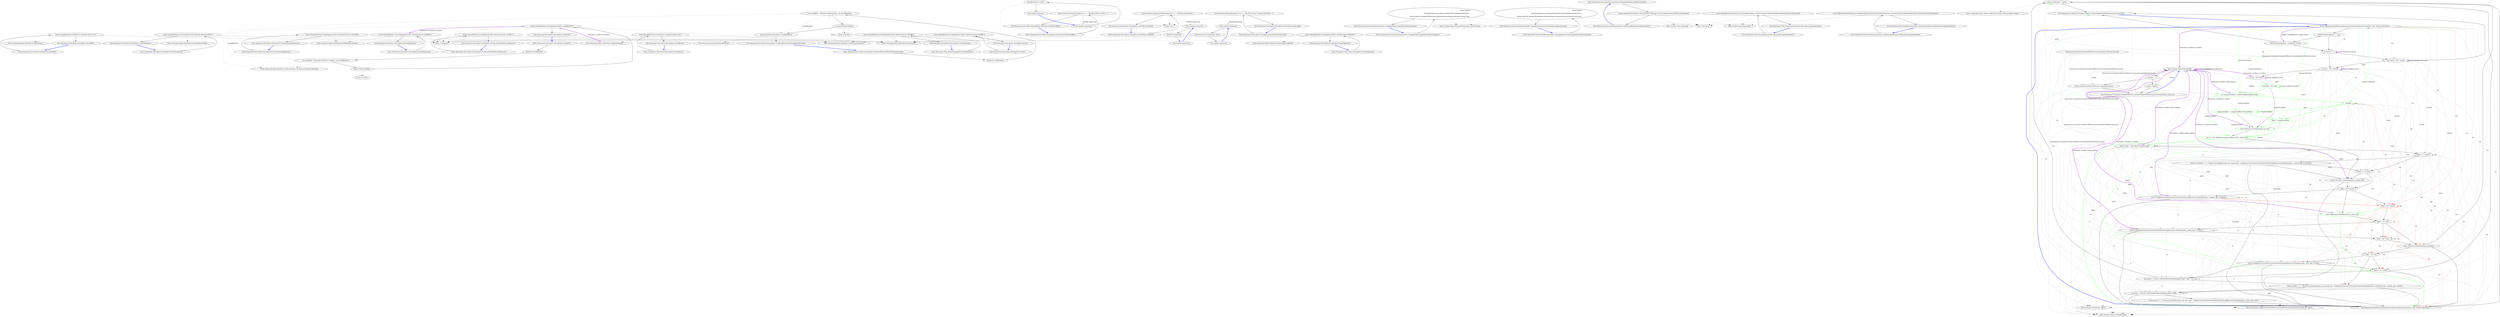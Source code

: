 digraph  {
m1_51 [label="Entry Humanizer.Bytes.ByteSize.FromBits(long)", span="93-93", cluster="Humanizer.Bytes.ByteSize.FromBits(long)", file="EnglishNumberToWordsConverter.cs"];
m1_5 [label="Entry Unk.Equal", span="", cluster="Unk.Equal", file="EnglishNumberToWordsConverter.cs"];
m1_26 [label="Entry Humanizer.Tests.Bytes.ParsingTests.TryParseWorksWithLotsOfSpaces()", span="45-45", cluster="Humanizer.Tests.Bytes.ParsingTests.TryParseWorksWithLotsOfSpaces()", file="EnglishNumberToWordsConverter.cs"];
m1_27 [label="Assert.Equal(ByteSize.FromKilobytes(100), ByteSize.Parse('' 100 KB ''))", span="47-47", cluster="Humanizer.Tests.Bytes.ParsingTests.TryParseWorksWithLotsOfSpaces()", file="EnglishNumberToWordsConverter.cs"];
m1_28 [label="Exit Humanizer.Tests.Bytes.ParsingTests.TryParseWorksWithLotsOfSpaces()", span="45-45", cluster="Humanizer.Tests.Bytes.ParsingTests.TryParseWorksWithLotsOfSpaces()", file="EnglishNumberToWordsConverter.cs"];
m1_12 [label="Entry Humanizer.Bytes.ByteSize.TryParse(string, out Humanizer.Bytes.ByteSize)", span="280-280", cluster="Humanizer.Bytes.ByteSize.TryParse(string, out Humanizer.Bytes.ByteSize)", file="EnglishNumberToWordsConverter.cs"];
m1_17 [label="Entry Humanizer.Bytes.ByteSize.FromMegabytes(double)", span="108-108", cluster="Humanizer.Bytes.ByteSize.FromMegabytes(double)", file="EnglishNumberToWordsConverter.cs"];
m1_55 [label="Entry Humanizer.Bytes.ByteSize.FromBytes(double)", span="98-98", cluster="Humanizer.Bytes.ByteSize.FromBytes(double)", file="EnglishNumberToWordsConverter.cs"];
m1_32 [label="Entry Unk.>", span="", cluster="Unk.>", file="EnglishNumberToWordsConverter.cs"];
m1_18 [label="Entry Humanizer.Tests.Bytes.ParsingTests.TryParseReturnsFalseOnBadValue(string)", span="35-35", cluster="Humanizer.Tests.Bytes.ParsingTests.TryParseReturnsFalseOnBadValue(string)", file="EnglishNumberToWordsConverter.cs"];
m1_19 [label="ByteSize resultByteSize", span="37-37", cluster="Humanizer.Tests.Bytes.ParsingTests.TryParseReturnsFalseOnBadValue(string)", file="EnglishNumberToWordsConverter.cs"];
m1_20 [label="var resultBool = ByteSize.TryParse(input, out resultByteSize)", span="38-38", cluster="Humanizer.Tests.Bytes.ParsingTests.TryParseReturnsFalseOnBadValue(string)", file="EnglishNumberToWordsConverter.cs"];
m1_21 [label="Assert.False(resultBool)", span="40-40", cluster="Humanizer.Tests.Bytes.ParsingTests.TryParseReturnsFalseOnBadValue(string)", file="EnglishNumberToWordsConverter.cs"];
m1_22 [label="Assert.Equal(new ByteSize(), resultByteSize)", span="41-41", cluster="Humanizer.Tests.Bytes.ParsingTests.TryParseReturnsFalseOnBadValue(string)", file="EnglishNumberToWordsConverter.cs"];
m1_23 [label="Exit Humanizer.Tests.Bytes.ParsingTests.TryParseReturnsFalseOnBadValue(string)", span="35-35", cluster="Humanizer.Tests.Bytes.ParsingTests.TryParseReturnsFalseOnBadValue(string)", file="EnglishNumberToWordsConverter.cs"];
m1_24 [label="Entry Unk.False", span="", cluster="Unk.False", file="EnglishNumberToWordsConverter.cs"];
m1_48 [label="Entry Humanizer.Tests.Bytes.ParsingTests.ParseBits()", span="69-69", cluster="Humanizer.Tests.Bytes.ParsingTests.ParseBits()", file="EnglishNumberToWordsConverter.cs"];
m1_49 [label="Assert.Equal(ByteSize.FromBits(1), ByteSize.Parse(''1b''))", span="71-71", cluster="Humanizer.Tests.Bytes.ParsingTests.ParseBits()", file="EnglishNumberToWordsConverter.cs"];
m1_50 [label="Exit Humanizer.Tests.Bytes.ParsingTests.ParseBits()", span="69-69", cluster="Humanizer.Tests.Bytes.ParsingTests.ParseBits()", file="EnglishNumberToWordsConverter.cs"];
m1_42 [label="Entry Humanizer.Tests.Bytes.ParsingTests.ParseThrowsOnNull()", span="63-63", cluster="Humanizer.Tests.Bytes.ParsingTests.ParseThrowsOnNull()", file="EnglishNumberToWordsConverter.cs"];
m1_43 [label="Assert.Throws<ArgumentNullException>(() => { ByteSize.Parse(null); })", span="65-65", cluster="Humanizer.Tests.Bytes.ParsingTests.ParseThrowsOnNull()", file="EnglishNumberToWordsConverter.cs"];
m1_44 [label="Exit Humanizer.Tests.Bytes.ParsingTests.ParseThrowsOnNull()", span="63-63", cluster="Humanizer.Tests.Bytes.ParsingTests.ParseThrowsOnNull()", file="EnglishNumberToWordsConverter.cs"];
m1_4 [label="Entry Humanizer.Bytes.ByteSize.Parse(string)", span="354-354", cluster="Humanizer.Bytes.ByteSize.Parse(string)", file="EnglishNumberToWordsConverter.cs"];
m1_29 [label="Entry Humanizer.Tests.Bytes.ParsingTests.ParseThrowsOnPartialBits()", span="51-51", cluster="Humanizer.Tests.Bytes.ParsingTests.ParseThrowsOnPartialBits()", file="EnglishNumberToWordsConverter.cs"];
m1_30 [label="Assert.Throws<FormatException>(() => { ByteSize.Parse(''10.5b''); })", span="53-53", cluster="Humanizer.Tests.Bytes.ParsingTests.ParseThrowsOnPartialBits()", file="EnglishNumberToWordsConverter.cs"];
m1_31 [label="Exit Humanizer.Tests.Bytes.ParsingTests.ParseThrowsOnPartialBits()", span="51-51", cluster="Humanizer.Tests.Bytes.ParsingTests.ParseThrowsOnPartialBits()", file="EnglishNumberToWordsConverter.cs"];
m1_66 [label="Entry Humanizer.Tests.Bytes.ParsingTests.ParseTerabytes()", span="99-99", cluster="Humanizer.Tests.Bytes.ParsingTests.ParseTerabytes()", file="EnglishNumberToWordsConverter.cs"];
m1_67 [label="Assert.Equal(ByteSize.FromTerabytes(100), ByteSize.Parse(''100TB''))", span="101-101", cluster="Humanizer.Tests.Bytes.ParsingTests.ParseTerabytes()", file="EnglishNumberToWordsConverter.cs"];
m1_68 [label="Exit Humanizer.Tests.Bytes.ParsingTests.ParseTerabytes()", span="99-99", cluster="Humanizer.Tests.Bytes.ParsingTests.ParseTerabytes()", file="EnglishNumberToWordsConverter.cs"];
m1_69 [label="Entry Humanizer.Bytes.ByteSize.FromTerabytes(double)", span="118-118", cluster="Humanizer.Bytes.ByteSize.FromTerabytes(double)", file="EnglishNumberToWordsConverter.cs"];
m1_36 [label="Entry Humanizer.Tests.Bytes.ParsingTests.ParseThrowsOnInvalid()", span="57-57", cluster="Humanizer.Tests.Bytes.ParsingTests.ParseThrowsOnInvalid()", file="EnglishNumberToWordsConverter.cs"];
m1_37 [label="Assert.Throws<FormatException>(() => { ByteSize.Parse(''Unexpected Value''); })", span="59-59", cluster="Humanizer.Tests.Bytes.ParsingTests.ParseThrowsOnInvalid()", file="EnglishNumberToWordsConverter.cs"];
m1_38 [label="Exit Humanizer.Tests.Bytes.ParsingTests.ParseThrowsOnInvalid()", span="57-57", cluster="Humanizer.Tests.Bytes.ParsingTests.ParseThrowsOnInvalid()", file="EnglishNumberToWordsConverter.cs"];
m1_59 [label="Entry Humanizer.Tests.Bytes.ParsingTests.ParseMegabytes()", span="87-87", cluster="Humanizer.Tests.Bytes.ParsingTests.ParseMegabytes()", file="EnglishNumberToWordsConverter.cs"];
m1_60 [label="Assert.Equal(ByteSize.FromMegabytes(1000), ByteSize.Parse(''1000MB''))", span="89-89", cluster="Humanizer.Tests.Bytes.ParsingTests.ParseMegabytes()", file="EnglishNumberToWordsConverter.cs"];
m1_61 [label="Exit Humanizer.Tests.Bytes.ParsingTests.ParseMegabytes()", span="87-87", cluster="Humanizer.Tests.Bytes.ParsingTests.ParseMegabytes()", file="EnglishNumberToWordsConverter.cs"];
m1_56 [label="Entry Humanizer.Tests.Bytes.ParsingTests.ParseKilobytes()", span="81-81", cluster="Humanizer.Tests.Bytes.ParsingTests.ParseKilobytes()", file="EnglishNumberToWordsConverter.cs"];
m1_57 [label="Assert.Equal(ByteSize.FromKilobytes(1020), ByteSize.Parse(''1020KB''))", span="83-83", cluster="Humanizer.Tests.Bytes.ParsingTests.ParseKilobytes()", file="EnglishNumberToWordsConverter.cs"];
m1_58 [label="Exit Humanizer.Tests.Bytes.ParsingTests.ParseKilobytes()", span="81-81", cluster="Humanizer.Tests.Bytes.ParsingTests.ParseKilobytes()", file="EnglishNumberToWordsConverter.cs"];
m1_65 [label="Entry Humanizer.Bytes.ByteSize.FromGigabytes(double)", span="113-113", cluster="Humanizer.Bytes.ByteSize.FromGigabytes(double)", file="EnglishNumberToWordsConverter.cs"];
m1_3 [label="Entry Humanizer.Bytes.ByteSize.FromKilobytes(double)", span="103-103", cluster="Humanizer.Bytes.ByteSize.FromKilobytes(double)", file="EnglishNumberToWordsConverter.cs"];
m1_0 [label="Entry Humanizer.Tests.Bytes.ParsingTests.Parse()", span="10-10", cluster="Humanizer.Tests.Bytes.ParsingTests.Parse()", file="EnglishNumberToWordsConverter.cs"];
m1_1 [label="Assert.Equal(ByteSize.FromKilobytes(1020), ByteSize.Parse(''1020KB''))", span="12-12", cluster="Humanizer.Tests.Bytes.ParsingTests.Parse()", file="EnglishNumberToWordsConverter.cs"];
m1_2 [label="Exit Humanizer.Tests.Bytes.ParsingTests.Parse()", span="10-10", cluster="Humanizer.Tests.Bytes.ParsingTests.Parse()", file="EnglishNumberToWordsConverter.cs"];
m1_45 [label="Entry lambda expression", span="65-65", cluster="lambda expression", file="EnglishNumberToWordsConverter.cs"];
m1_33 [label="Entry lambda expression", span="53-53", cluster="lambda expression", file="EnglishNumberToWordsConverter.cs"];
m1_34 [label="ByteSize.Parse(''10.5b'')", span="53-53", cluster="lambda expression", file="EnglishNumberToWordsConverter.cs"];
m1_35 [label="Exit lambda expression", span="53-53", cluster="lambda expression", file="EnglishNumberToWordsConverter.cs"];
m1_39 [label="Entry lambda expression", span="59-59", cluster="lambda expression", file="EnglishNumberToWordsConverter.cs"];
m1_40 [label="ByteSize.Parse(''Unexpected Value'')", span="59-59", cluster="lambda expression", file="EnglishNumberToWordsConverter.cs"];
m1_41 [label="Exit lambda expression", span="59-59", cluster="lambda expression", file="EnglishNumberToWordsConverter.cs"];
m1_46 [label="ByteSize.Parse(null)", span="65-65", cluster="lambda expression", file="EnglishNumberToWordsConverter.cs"];
m1_47 [label="Exit lambda expression", span="65-65", cluster="lambda expression", file="EnglishNumberToWordsConverter.cs"];
m1_62 [label="Entry Humanizer.Tests.Bytes.ParsingTests.ParseGigabytes()", span="93-93", cluster="Humanizer.Tests.Bytes.ParsingTests.ParseGigabytes()", file="EnglishNumberToWordsConverter.cs"];
m1_63 [label="Assert.Equal(ByteSize.FromGigabytes(805), ByteSize.Parse(''805GB''))", span="95-95", cluster="Humanizer.Tests.Bytes.ParsingTests.ParseGigabytes()", file="EnglishNumberToWordsConverter.cs"];
m1_64 [label="Exit Humanizer.Tests.Bytes.ParsingTests.ParseGigabytes()", span="93-93", cluster="Humanizer.Tests.Bytes.ParsingTests.ParseGigabytes()", file="EnglishNumberToWordsConverter.cs"];
m1_13 [label="Entry Unk.True", span="", cluster="Unk.True", file="EnglishNumberToWordsConverter.cs"];
m1_25 [label="Entry Humanizer.Bytes.ByteSize.ByteSize()", span="8-8", cluster="Humanizer.Bytes.ByteSize.ByteSize()", file="EnglishNumberToWordsConverter.cs"];
m1_52 [label="Entry Humanizer.Tests.Bytes.ParsingTests.ParseBytes()", span="75-75", cluster="Humanizer.Tests.Bytes.ParsingTests.ParseBytes()", file="EnglishNumberToWordsConverter.cs"];
m1_53 [label="Assert.Equal(ByteSize.FromBytes(1), ByteSize.Parse(''1B''))", span="77-77", cluster="Humanizer.Tests.Bytes.ParsingTests.ParseBytes()", file="EnglishNumberToWordsConverter.cs"];
m1_54 [label="Exit Humanizer.Tests.Bytes.ParsingTests.ParseBytes()", span="75-75", cluster="Humanizer.Tests.Bytes.ParsingTests.ParseBytes()", file="EnglishNumberToWordsConverter.cs"];
m1_6 [label="Entry Humanizer.Tests.Bytes.ParsingTests.TryParse()", span="16-16", cluster="Humanizer.Tests.Bytes.ParsingTests.TryParse()", file="EnglishNumberToWordsConverter.cs"];
m1_7 [label="ByteSize resultByteSize", span="18-18", cluster="Humanizer.Tests.Bytes.ParsingTests.TryParse()", file="EnglishNumberToWordsConverter.cs"];
m1_8 [label="var resultBool = ByteSize.TryParse(''1020KB'', out resultByteSize)", span="19-19", cluster="Humanizer.Tests.Bytes.ParsingTests.TryParse()", file="EnglishNumberToWordsConverter.cs"];
m1_9 [label="Assert.True(resultBool)", span="21-21", cluster="Humanizer.Tests.Bytes.ParsingTests.TryParse()", file="EnglishNumberToWordsConverter.cs"];
m1_10 [label="Assert.Equal(ByteSize.FromKilobytes(1020), resultByteSize)", span="22-22", cluster="Humanizer.Tests.Bytes.ParsingTests.TryParse()", file="EnglishNumberToWordsConverter.cs"];
m1_11 [label="Exit Humanizer.Tests.Bytes.ParsingTests.TryParse()", span="16-16", cluster="Humanizer.Tests.Bytes.ParsingTests.TryParse()", file="EnglishNumberToWordsConverter.cs"];
m1_14 [label="Entry Humanizer.Tests.Bytes.ParsingTests.ParseDecimalMegabytes()", span="26-26", cluster="Humanizer.Tests.Bytes.ParsingTests.ParseDecimalMegabytes()", file="EnglishNumberToWordsConverter.cs"];
m1_15 [label="Assert.Equal(ByteSize.FromMegabytes(100.5), ByteSize.Parse(''100.5MB''))", span="28-28", cluster="Humanizer.Tests.Bytes.ParsingTests.ParseDecimalMegabytes()", file="EnglishNumberToWordsConverter.cs"];
m1_16 [label="Exit Humanizer.Tests.Bytes.ParsingTests.ParseDecimalMegabytes()", span="26-26", cluster="Humanizer.Tests.Bytes.ParsingTests.ParseDecimalMegabytes()", file="EnglishNumberToWordsConverter.cs"];
m3_15 [label="Entry Humanizer.Tests.EnumHumanizeTests.AllCapitalMembersAreReturnedAsIs()", span="35-35", cluster="Humanizer.Tests.EnumHumanizeTests.AllCapitalMembersAreReturnedAsIs()", file="NumberToOrdinalWordsTests.cs"];
m3_16 [label="Assert.Equal(EnumUnderTest.ALLCAPITALS.ToString(), EnumUnderTest.ALLCAPITALS.Humanize())", span="37-37", cluster="Humanizer.Tests.EnumHumanizeTests.AllCapitalMembersAreReturnedAsIs()", file="NumberToOrdinalWordsTests.cs"];
m3_17 [label="Exit Humanizer.Tests.EnumHumanizeTests.AllCapitalMembersAreReturnedAsIs()", span="35-35", cluster="Humanizer.Tests.EnumHumanizeTests.AllCapitalMembersAreReturnedAsIs()", file="NumberToOrdinalWordsTests.cs"];
m3_18 [label="Entry System.Enum.ToString()", span="0-0", cluster="System.Enum.ToString()", file="NumberToOrdinalWordsTests.cs"];
m3_8 [label="Entry Humanizer.Tests.EnumHumanizeTests.CanApplyTitleCasingOnEnumHumanization()", span="19-19", cluster="Humanizer.Tests.EnumHumanizeTests.CanApplyTitleCasingOnEnumHumanization()", file="NumberToOrdinalWordsTests.cs"];
m3_9 [label="Assert.Equal(\r\n                EnumTestsResources.MemberWithoutDescriptionAttributeTitle, \r\n                EnumUnderTest.MemberWithoutDescriptionAttribute.Humanize(LetterCasing.Title))", span="21-23", cluster="Humanizer.Tests.EnumHumanizeTests.CanApplyTitleCasingOnEnumHumanization()", file="NumberToOrdinalWordsTests.cs"];
m3_10 [label="Exit Humanizer.Tests.EnumHumanizeTests.CanApplyTitleCasingOnEnumHumanization()", span="19-19", cluster="Humanizer.Tests.EnumHumanizeTests.CanApplyTitleCasingOnEnumHumanization()", file="NumberToOrdinalWordsTests.cs"];
m3_12 [label="Entry Humanizer.Tests.EnumHumanizeTests.CanApplyLowerCaseCasingOnEnumHumanization()", span="27-27", cluster="Humanizer.Tests.EnumHumanizeTests.CanApplyLowerCaseCasingOnEnumHumanization()", file="NumberToOrdinalWordsTests.cs"];
m3_13 [label="Assert.Equal(\r\n                EnumTestsResources.MemberWithoutDescriptionAttributeLowerCase, \r\n                EnumUnderTest.MemberWithoutDescriptionAttribute.Humanize(LetterCasing.LowerCase))", span="29-31", cluster="Humanizer.Tests.EnumHumanizeTests.CanApplyLowerCaseCasingOnEnumHumanization()", file="NumberToOrdinalWordsTests.cs"];
m3_14 [label="Exit Humanizer.Tests.EnumHumanizeTests.CanApplyLowerCaseCasingOnEnumHumanization()", span="27-27", cluster="Humanizer.Tests.EnumHumanizeTests.CanApplyLowerCaseCasingOnEnumHumanization()", file="NumberToOrdinalWordsTests.cs"];
m3_4 [label="Entry Unk.Equal", span="", cluster="Unk.Equal", file="NumberToOrdinalWordsTests.cs"];
m3_3 [label="Entry System.Enum.Humanize()", span="15-15", cluster="System.Enum.Humanize()", file="NumberToOrdinalWordsTests.cs"];
m3_0 [label="Entry Humanizer.Tests.EnumHumanizeTests.HonorsDescriptionAttribute()", span="7-7", cluster="Humanizer.Tests.EnumHumanizeTests.HonorsDescriptionAttribute()", file="NumberToOrdinalWordsTests.cs"];
m3_1 [label="Assert.Equal(EnumTestsResources.CustomDescription, EnumUnderTest.MemberWithDescriptionAttribute.Humanize())", span="9-9", cluster="Humanizer.Tests.EnumHumanizeTests.HonorsDescriptionAttribute()", file="NumberToOrdinalWordsTests.cs"];
m3_2 [label="Exit Humanizer.Tests.EnumHumanizeTests.HonorsDescriptionAttribute()", span="7-7", cluster="Humanizer.Tests.EnumHumanizeTests.HonorsDescriptionAttribute()", file="NumberToOrdinalWordsTests.cs"];
m3_11 [label="Entry System.Enum.Humanize(Humanizer.LetterCasing)", span="59-59", cluster="System.Enum.Humanize(Humanizer.LetterCasing)", file="NumberToOrdinalWordsTests.cs"];
m3_5 [label="Entry Humanizer.Tests.EnumHumanizeTests.CanHumanizeMembersWithoutDescriptionAttribute()", span="13-13", cluster="Humanizer.Tests.EnumHumanizeTests.CanHumanizeMembersWithoutDescriptionAttribute()", file="NumberToOrdinalWordsTests.cs"];
m3_6 [label="Assert.Equal(EnumTestsResources.MemberWithoutDescriptionAttributeSentence, EnumUnderTest.MemberWithoutDescriptionAttribute.Humanize())", span="15-15", cluster="Humanizer.Tests.EnumHumanizeTests.CanHumanizeMembersWithoutDescriptionAttribute()", file="NumberToOrdinalWordsTests.cs"];
m3_7 [label="Exit Humanizer.Tests.EnumHumanizeTests.CanHumanizeMembersWithoutDescriptionAttribute()", span="13-13", cluster="Humanizer.Tests.EnumHumanizeTests.CanHumanizeMembersWithoutDescriptionAttribute()", file="NumberToOrdinalWordsTests.cs"];
m4_41 [label="Entry string.Join(string, System.Collections.Generic.IEnumerable<string>)", span="0-0", cluster="string.Join(string, System.Collections.Generic.IEnumerable<string>)", file="NumberToWordsExtension.cs"];
m4_35 [label="return string.Join('''', parts);", span="70-70", cluster="Humanizer.Localisation.NumberToWords.GermanNumberToWordsConverter.Convert(int)", file="NumberToWordsExtension.cs"];
m4_38 [label="Entry Humanizer.Configuration.ILocaleAwareFormatter.FormatNumberInString(string, object)", span="14-14", cluster="Humanizer.Configuration.ILocaleAwareFormatter.FormatNumberInString(string, object)", file="NumberToWordsExtension.cs"];
m4_39 [label="Entry System.Math.Floor(double)", span="0-0", cluster="System.Math.Floor(double)", file="NumberToWordsExtension.cs"];
m4_42 [label="number == 1", span="75-75", cluster="Humanizer.Localisation.NumberToWords.GermanNumberToWordsConverter.Part(string, string, int)", file="NumberToWordsExtension.cs"];
m4_43 [label="return singular;", span="76-76", cluster="Humanizer.Localisation.NumberToWords.GermanNumberToWordsConverter.Part(string, string, int)", file="NumberToWordsExtension.cs"];
m4_44 [label="return string.Format(pluralFormat, Convert(number));", span="77-77", cluster="Humanizer.Localisation.NumberToWords.GermanNumberToWordsConverter.Part(string, string, int)", file="NumberToWordsExtension.cs"];
m4_45 [label="Exit Humanizer.Localisation.NumberToWords.GermanNumberToWordsConverter.Part(string, string, int)", span="73-73", cluster="Humanizer.Localisation.NumberToWords.GermanNumberToWordsConverter.Part(string, string, int)", file="NumberToWordsExtension.cs"];
m4_36 [label="Exit Humanizer.Localisation.NumberToWords.GermanNumberToWordsConverter.Convert(int)", span="9-9", cluster="Humanizer.Localisation.NumberToWords.GermanNumberToWordsConverter.Convert(int)", file="NumberToWordsExtension.cs"];
m4_37 [label="Entry string.Format(string, object)", span="0-0", cluster="string.Format(string, object)", file="NumberToWordsExtension.cs"];
m4_40 [label="Entry System.Convert.ToInt32(double)", span="0-0", cluster="System.Convert.ToInt32(double)", file="NumberToWordsExtension.cs"];
m4_0 [label="Entry Humanizer.DateHumanizeExtensions.Humanize(System.DateTime, bool, System.DateTime?)", span="21-21", cluster="Humanizer.DateHumanizeExtensions.Humanize(System.DateTime, bool, System.DateTime?)", file="NumberToWordsExtension.cs"];
m4_1 [label="dateToCompareAgainst == null", span="23-23", cluster="Humanizer.DateHumanizeExtensions.Humanize(System.DateTime, bool, System.DateTime?)", file="NumberToWordsExtension.cs"];
m4_3 [label="int second = 1", span="26-26", cluster="Humanizer.DateHumanizeExtensions.Humanize(System.DateTime, bool, System.DateTime?)", file="NumberToWordsExtension.cs"];
m4_4 [label="int minute = 60 * second", span="27-27", cluster="Humanizer.DateHumanizeExtensions.Humanize(System.DateTime, bool, System.DateTime?)", file="NumberToWordsExtension.cs"];
m4_6 [label="int day = 24 * hour", span="29-29", cluster="Humanizer.DateHumanizeExtensions.Humanize(System.DateTime, bool, System.DateTime?)", file="NumberToWordsExtension.cs"];
m4_9 [label="!utcDate", span="33-33", cluster="Humanizer.DateHumanizeExtensions.Humanize(System.DateTime, bool, System.DateTime?)", file="NumberToWordsExtension.cs", color=green, community=0];
m4_12 [label="return Resources.DateHumanize_not_yet;", span="37-37", cluster="Humanizer.DateHumanizeExtensions.Humanize(System.DateTime, bool, System.DateTime?)", file="NumberToWordsExtension.cs", color=green, community=0];
m4_15 [label="delta < 1 * minute", span="42-42", cluster="Humanizer.DateHumanizeExtensions.Humanize(System.DateTime, bool, System.DateTime?)", file="NumberToWordsExtension.cs"];
m4_18 [label="return Resources.DateHumanize_a_minute_ago;", span="46-46", cluster="Humanizer.DateHumanizeExtensions.Humanize(System.DateTime, bool, System.DateTime?)", file="NumberToWordsExtension.cs"];
m4_21 [label="delta < 90 * minute", span="51-51", cluster="Humanizer.DateHumanizeExtensions.Humanize(System.DateTime, bool, System.DateTime?)", color=red, community=0, file="NumberToWordsExtension.cs"];
m4_22 [label="return Resources.DateHumanize_an_hour_ago;", span="52-52", cluster="Humanizer.DateHumanizeExtensions.Humanize(System.DateTime, bool, System.DateTime?)", file="NumberToWordsExtension.cs", color=green, community=0];
m4_25 [label="delta < 48 * hour", span="57-57", cluster="Humanizer.DateHumanizeExtensions.Humanize(System.DateTime, bool, System.DateTime?)", file="NumberToWordsExtension.cs"];
m4_26 [label="return Resources.DateHumanize_yesterday;", span="58-58", cluster="Humanizer.DateHumanizeExtensions.Humanize(System.DateTime, bool, System.DateTime?)", file="NumberToWordsExtension.cs"];
m4_27 [label="delta < 30 * day", span="60-60", cluster="Humanizer.DateHumanizeExtensions.Humanize(System.DateTime, bool, System.DateTime?)", file="NumberToWordsExtension.cs"];
m4_28 [label="return Configurator.Formatter.FormatNumberInString(Resources.DateHumanize__days_ago, ts.Days);", span="61-61", cluster="Humanizer.DateHumanizeExtensions.Humanize(System.DateTime, bool, System.DateTime?)", file="NumberToWordsExtension.cs"];
m4_29 [label="delta < 12 * month", span="63-63", cluster="Humanizer.DateHumanizeExtensions.Humanize(System.DateTime, bool, System.DateTime?)", file="NumberToWordsExtension.cs"];
m4_31 [label="return months <= 1 ? Resources.DateHumanize_one_month_ago : Configurator.Formatter.FormatNumberInString(Resources.DateHumanize__months_ago, months);", span="66-66", cluster="Humanizer.DateHumanizeExtensions.Humanize(System.DateTime, bool, System.DateTime?)", file="NumberToWordsExtension.cs"];
m4_34 [label="Exit Humanizer.DateHumanizeExtensions.Humanize(System.DateTime, bool, System.DateTime?)", span="21-21", cluster="Humanizer.DateHumanizeExtensions.Humanize(System.DateTime, bool, System.DateTime?)", file="NumberToWordsExtension.cs"];
m4_2 [label="dateToCompareAgainst = DateTime.UtcNow", span="24-24", cluster="Humanizer.DateHumanizeExtensions.Humanize(System.DateTime, bool, System.DateTime?)", file="NumberToWordsExtension.cs"];
m4_5 [label="int hour = 60 * minute", span="28-28", cluster="Humanizer.DateHumanizeExtensions.Humanize(System.DateTime, bool, System.DateTime?)", file="NumberToWordsExtension.cs"];
m4_8 [label="var comparisonBase = dateToCompareAgainst.Value", span="32-32", cluster="Humanizer.DateHumanizeExtensions.Humanize(System.DateTime, bool, System.DateTime?)", file="NumberToWordsExtension.cs", color=green, community=0];
m4_11 [label="input > comparisonBase", span="36-36", cluster="Humanizer.DateHumanizeExtensions.Humanize(System.DateTime, bool, System.DateTime?)", file="NumberToWordsExtension.cs", color=green, community=0];
m4_14 [label="double delta = Math.Abs(ts.TotalSeconds)", span="40-40", cluster="Humanizer.DateHumanizeExtensions.Humanize(System.DateTime, bool, System.DateTime?)", file="NumberToWordsExtension.cs"];
m4_17 [label="delta < 2 * minute", span="45-45", cluster="Humanizer.DateHumanizeExtensions.Humanize(System.DateTime, bool, System.DateTime?)", file="NumberToWordsExtension.cs"];
m4_20 [label="return Configurator.Formatter.FormatNumberInString(Resources.DateHumanize__minutes_ago, ts.Minutes);", span="49-49", cluster="Humanizer.DateHumanizeExtensions.Humanize(System.DateTime, bool, System.DateTime?)", file="NumberToWordsExtension.cs"];
m4_24 [label="return Configurator.Formatter.FormatNumberInString(Resources.DateHumanize__hours_ago, ts.Hours);", span="55-55", cluster="Humanizer.DateHumanizeExtensions.Humanize(System.DateTime, bool, System.DateTime?)", file="NumberToWordsExtension.cs"];
m4_30 [label="int months = Convert.ToInt32(Math.Floor((double)ts.Days / 30))", span="65-65", cluster="Humanizer.DateHumanizeExtensions.Humanize(System.DateTime, bool, System.DateTime?)", file="NumberToWordsExtension.cs"];
m4_33 [label="return years <= 1 ? Resources.DateHumanize_one_year_ago : Configurator.Formatter.FormatNumberInString(Resources.DateHumanize__years_ago, years);", span="70-70", cluster="Humanizer.DateHumanizeExtensions.Humanize(System.DateTime, bool, System.DateTime?)", file="NumberToWordsExtension.cs"];
m4_7 [label="int month = 30 * day", span="30-30", cluster="Humanizer.DateHumanizeExtensions.Humanize(System.DateTime, bool, System.DateTime?)", file="NumberToWordsExtension.cs", color=green, community=0];
m4_10 [label="comparisonBase = comparisonBase.ToLocalTime()", span="34-34", cluster="Humanizer.DateHumanizeExtensions.Humanize(System.DateTime, bool, System.DateTime?)", file="NumberToWordsExtension.cs", color=green, community=0];
m4_13 [label="var ts = new TimeSpan(comparisonBase.Ticks - input.Ticks)", span="39-39", cluster="Humanizer.DateHumanizeExtensions.Humanize(System.DateTime, bool, System.DateTime?)", file="NumberToWordsExtension.cs", color=green, community=0];
m4_16 [label="return ts.Seconds == 1 ? Resources.DateHumanize_one_second_ago : Configurator.Formatter.FormatNumberInString(Resources.DateHumanize__seconds_ago, ts.Seconds);", span="43-43", cluster="Humanizer.DateHumanizeExtensions.Humanize(System.DateTime, bool, System.DateTime?)", file="NumberToWordsExtension.cs"];
m4_19 [label="delta < 45 * minute", span="48-48", cluster="Humanizer.DateHumanizeExtensions.Humanize(System.DateTime, bool, System.DateTime?)", file="NumberToWordsExtension.cs"];
m4_23 [label="delta < 24 * hour", span="54-54", cluster="Humanizer.DateHumanizeExtensions.Humanize(System.DateTime, bool, System.DateTime?)", file="NumberToWordsExtension.cs"];
m4_32 [label="int years = Convert.ToInt32(Math.Floor((double)ts.Days / 365))", span="69-69", cluster="Humanizer.DateHumanizeExtensions.Humanize(System.DateTime, bool, System.DateTime?)", file="NumberToWordsExtension.cs"];
m4_46 [label="Humanizer.Localisation.NumberToWords.GermanNumberToWordsConverter", span="", file="NumberToWordsExtension.cs"];
m1_26 -> m1_27  [key=0, style=solid];
m1_27 -> m1_28  [key=0, style=solid];
m1_27 -> m1_3  [key=2, style=dotted];
m1_27 -> m1_4  [key=2, style=dotted];
m1_27 -> m1_5  [key=2, style=dotted];
m1_28 -> m1_26  [key=0, style=bold, color=blue];
m1_18 -> m1_19  [key=0, style=solid];
m1_18 -> m1_20  [key=1, style=dashed, color=darkseagreen4, label=string];
m1_19 -> m1_20  [key=0, style=solid];
m1_20 -> m1_21  [key=0, style=solid];
m1_20 -> m1_12  [key=2, style=dotted];
m1_20 -> m1_22  [key=1, style=dashed, color=darkseagreen4, label=resultByteSize];
m1_21 -> m1_22  [key=0, style=solid];
m1_21 -> m1_24  [key=2, style=dotted];
m1_22 -> m1_23  [key=0, style=solid];
m1_22 -> m1_25  [key=2, style=dotted];
m1_22 -> m1_5  [key=2, style=dotted];
m1_23 -> m1_18  [key=0, style=bold, color=blue];
m1_48 -> m1_49  [key=0, style=solid];
m1_49 -> m1_50  [key=0, style=solid];
m1_49 -> m1_51  [key=2, style=dotted];
m1_49 -> m1_4  [key=2, style=dotted];
m1_49 -> m1_5  [key=2, style=dotted];
m1_50 -> m1_48  [key=0, style=bold, color=blue];
m1_42 -> m1_43  [key=0, style=solid];
m1_43 -> m1_44  [key=0, style=solid];
m1_43 -> m1_32  [key=2, style=dotted];
m1_43 -> m1_45  [key=1, style=dashed, color=darkseagreen4, label="lambda expression"];
m1_44 -> m1_42  [key=0, style=bold, color=blue];
m1_29 -> m1_30  [key=0, style=solid];
m1_30 -> m1_31  [key=0, style=solid];
m1_30 -> m1_32  [key=2, style=dotted];
m1_30 -> m1_33  [key=1, style=dashed, color=darkseagreen4, label="lambda expression"];
m1_31 -> m1_29  [key=0, style=bold, color=blue];
m1_66 -> m1_67  [key=0, style=solid];
m1_67 -> m1_68  [key=0, style=solid];
m1_67 -> m1_69  [key=2, style=dotted];
m1_67 -> m1_4  [key=2, style=dotted];
m1_67 -> m1_5  [key=2, style=dotted];
m1_68 -> m1_66  [key=0, style=bold, color=blue];
m1_36 -> m1_37  [key=0, style=solid];
m1_37 -> m1_38  [key=0, style=solid];
m1_37 -> m1_32  [key=2, style=dotted];
m1_37 -> m1_39  [key=1, style=dashed, color=darkseagreen4, label="lambda expression"];
m1_38 -> m1_36  [key=0, style=bold, color=blue];
m1_59 -> m1_60  [key=0, style=solid];
m1_60 -> m1_61  [key=0, style=solid];
m1_60 -> m1_17  [key=2, style=dotted];
m1_60 -> m1_4  [key=2, style=dotted];
m1_60 -> m1_5  [key=2, style=dotted];
m1_61 -> m1_59  [key=0, style=bold, color=blue];
m1_56 -> m1_57  [key=0, style=solid];
m1_57 -> m1_58  [key=0, style=solid];
m1_57 -> m1_3  [key=2, style=dotted];
m1_57 -> m1_4  [key=2, style=dotted];
m1_57 -> m1_5  [key=2, style=dotted];
m1_58 -> m1_56  [key=0, style=bold, color=blue];
m1_0 -> m1_1  [key=0, style=solid];
m1_1 -> m1_2  [key=0, style=solid];
m1_1 -> m1_3  [key=2, style=dotted];
m1_1 -> m1_4  [key=2, style=dotted];
m1_1 -> m1_5  [key=2, style=dotted];
m1_2 -> m1_0  [key=0, style=bold, color=blue];
m1_45 -> m1_46  [key=0, style=solid];
m1_33 -> m1_34  [key=0, style=solid];
m1_34 -> m1_35  [key=0, style=solid];
m1_34 -> m1_4  [key=2, style=dotted];
m1_35 -> m1_33  [key=0, style=bold, color=blue];
m1_39 -> m1_40  [key=0, style=solid];
m1_40 -> m1_41  [key=0, style=solid];
m1_40 -> m1_4  [key=2, style=dotted];
m1_41 -> m1_39  [key=0, style=bold, color=blue];
m1_46 -> m1_47  [key=0, style=solid];
m1_46 -> m1_4  [key=2, style=dotted];
m1_47 -> m1_45  [key=0, style=bold, color=blue];
m1_62 -> m1_63  [key=0, style=solid];
m1_63 -> m1_64  [key=0, style=solid];
m1_63 -> m1_65  [key=2, style=dotted];
m1_63 -> m1_4  [key=2, style=dotted];
m1_63 -> m1_5  [key=2, style=dotted];
m1_64 -> m1_62  [key=0, style=bold, color=blue];
m1_52 -> m1_53  [key=0, style=solid];
m1_53 -> m1_54  [key=0, style=solid];
m1_53 -> m1_55  [key=2, style=dotted];
m1_53 -> m1_4  [key=2, style=dotted];
m1_53 -> m1_5  [key=2, style=dotted];
m1_54 -> m1_52  [key=0, style=bold, color=blue];
m1_6 -> m1_7  [key=0, style=solid];
m1_7 -> m1_8  [key=0, style=solid];
m1_8 -> m1_9  [key=0, style=solid];
m1_8 -> m1_12  [key=2, style=dotted];
m1_8 -> m1_10  [key=1, style=dashed, color=darkseagreen4, label=resultByteSize];
m1_9 -> m1_10  [key=0, style=solid];
m1_9 -> m1_13  [key=2, style=dotted];
m1_10 -> m1_11  [key=0, style=solid];
m1_10 -> m1_3  [key=2, style=dotted];
m1_10 -> m1_5  [key=2, style=dotted];
m1_10 -> m1_60  [key=3, color=darkorchid, style=bold, label="Parameter variable int number"];
m1_10 -> m1_55  [key=3, color=darkorchid, style=bold, label="Parameter variable int number"];
m1_11 -> m1_6  [key=0, style=bold, color=blue];
m1_14 -> m1_15  [key=0, style=solid];
m1_15 -> m1_16  [key=0, style=solid];
m1_15 -> m1_17  [key=2, style=dotted];
m1_15 -> m1_4  [key=2, style=dotted];
m1_15 -> m1_5  [key=2, style=dotted];
m1_16 -> m1_14  [key=0, style=bold, color=blue];
m3_15 -> m3_16  [key=0, style=solid];
m3_16 -> m3_17  [key=0, style=solid];
m3_16 -> m3_18  [key=2, style=dotted];
m3_16 -> m3_3  [key=2, style=dotted];
m3_16 -> m3_4  [key=2, style=dotted];
m3_17 -> m3_15  [key=0, style=bold, color=blue];
m3_8 -> m3_9  [key=0, style=solid];
m3_9 -> m3_10  [key=0, style=solid];
m3_9 -> m3_11  [key=2, style=dotted];
m3_9 -> m3_4  [key=2, style=dotted];
m3_10 -> m3_8  [key=0, style=bold, color=blue];
m3_12 -> m3_13  [key=0, style=solid];
m3_13 -> m3_14  [key=0, style=solid];
m3_13 -> m3_11  [key=2, style=dotted];
m3_13 -> m3_4  [key=2, style=dotted];
m3_14 -> m3_12  [key=0, style=bold, color=blue];
m3_0 -> m3_1  [key=0, style=solid];
m3_1 -> m3_2  [key=0, style=solid];
m3_1 -> m3_3  [key=2, style=dotted];
m3_1 -> m3_4  [key=2, style=dotted];
m3_2 -> m3_0  [key=0, style=bold, color=blue];
m3_5 -> m3_6  [key=0, style=solid];
m3_6 -> m3_7  [key=0, style=solid];
m3_6 -> m3_3  [key=2, style=dotted];
m3_6 -> m3_4  [key=2, style=dotted];
m3_7 -> m3_5  [key=0, style=bold, color=blue];
m4_35 -> m4_36  [key=0, style=solid];
m4_35 -> m4_41  [key=2, style=dotted];
m4_39 -> m4_42  [key=0, style=solid];
m4_39 -> m4_43  [key=1, style=dashed, color=darkseagreen4, label=string];
m4_39 -> m4_44  [key=1, style=dashed, color=darkseagreen4, label=string];
m4_39 -> m4_8  [key=3, color=darkorchid, style=bold, label="Parameter variable string singular"];
m4_39 -> m4_14  [key=3, color=darkorchid, style=bold, label="Parameter variable string singular"];
m4_39 -> m4_20  [key=3, color=darkorchid, style=bold, label="Parameter variable string singular"];
m4_39 -> m4_24  [key=3, color=darkorchid, style=bold, label="Parameter variable string singular"];
m4_39 -> m4_6  [key=3, color=darkorchid, style=bold, label="Parameter variable int number"];
m4_39 -> m4_12  [key=3, color=darkorchid, style=bold, label="Parameter variable int number"];
m4_39 -> m4_18  [key=3, color=darkorchid, style=bold, label="Parameter variable int number"];
m4_39 -> m4_22  [key=3, color=darkorchid, style=bold, label="Parameter variable int number"];
m4_39 -> m4_39  [key=3, color=darkorchid, style=bold, label="method methodReturn string Part"];
m4_42 -> m4_43  [key=0, style=solid];
m4_42 -> m4_44  [key=0, style=solid];
m4_43 -> m4_45  [key=0, style=solid];
m4_44 -> m4_45  [key=0, style=solid];
m4_44 -> m4_0  [key=2, style=dotted];
m4_44 -> m4_37  [key=2, style=dotted];
m4_45 -> m4_39  [key=0, style=bold, color=blue];
m4_36 -> m4_0  [key=0, style=bold, color=blue];
m4_0 -> m4_1  [key=0, style=solid];
m4_0 -> m4_3  [key=1, style=dashed, color=darkseagreen4, label=int];
m4_0 -> m4_4  [key=1, style=dashed, color=darkseagreen4, label=int];
m4_0 -> m4_6  [key=1, style=dashed, color=darkseagreen4, label=int];
m4_0 -> m4_9  [key=1, style=dashed, color=green, label=bool];
m4_0 -> m4_12  [key=1, style=dashed, color=darkseagreen4, label=int];
m4_0 -> m4_15  [key=1, style=dashed, color=darkseagreen4, label=int];
m4_0 -> m4_18  [key=1, style=dashed, color=darkseagreen4, label=int];
m4_0 -> m4_21  [key=1, style=dashed, color=red, label=int];
m4_0 -> m4_22  [key=1, style=dashed, color=darkseagreen4, label=int];
m4_0 -> m4_25  [key=1, style=dashed, color=darkseagreen4, label=int];
m4_0 -> m4_26  [key=1, style=dashed, color=darkseagreen4, label=int];
m4_0 -> m4_27  [key=1, style=dashed, color=darkseagreen4, label=int];
m4_0 -> m4_28  [key=1, style=dashed, color=darkseagreen4, label=int];
m4_0 -> m4_29  [key=1, style=dashed, color=darkseagreen4, label=int];
m4_0 -> m4_31  [key=1, style=dashed, color=darkseagreen4, label=int];
m4_0 -> m4_34  [key=1, style=dashed, color=darkseagreen4, label=int];
m4_0 -> m4_39  [key=3, color=darkorchid, style=bold, label="Parameter variable int number"];
m4_0 -> m4_2  [key=3, color=darkorchid, style=bold, label="method methodReturn string Convert"];
m4_0 -> m4_8  [key=1, style=dashed, color=green, label="System.DateTime?"];
m4_0 -> m4_11  [key=1, style=dashed, color=green, label="System.DateTime"];
m4_0 -> m4_13  [key=1, style=dashed, color=green, label="System.DateTime"];
m4_1 -> m4_2  [key=0, style=solid];
m4_1 -> m4_3  [key=0, style=solid];
m4_3 -> m4_4  [key=0, style=solid];
m4_3 -> m4_5  [key=0, style=solid];
m4_3 -> m4_3  [key=3, color=darkorchid, style=bold, label="Local variable int second"];
m4_4 -> m4_36  [key=0, style=solid];
m4_4 -> m4_0  [key=2, style=dotted];
m4_4 -> m4_37  [key=2, style=dotted];
m4_4 -> m4_21  [key=1, style=dashed, color=darkseagreen4, label=minute];
m4_4 -> m4_15  [key=1, style=dashed, color=darkseagreen4, label=minute];
m4_4 -> m4_17  [key=1, style=dashed, color=darkseagreen4, label=minute];
m4_4 -> m4_19  [key=1, style=dashed, color=darkseagreen4, label=minute];
m4_4 -> m4_5  [key=0, style=solid];
m4_4 -> m4_4  [key=3, color=darkorchid, style=bold, label="Local variable int minute"];
m4_6 -> m4_7  [key=0, style=solid, color=green];
m4_6 -> m4_8  [key=1, style=dashed, color=darkseagreen4, label=billions];
m4_6 -> m4_6  [key=3, color=darkorchid, style=bold, label="Local variable int day"];
m4_6 -> m4_27  [key=1, style=dashed, color=darkseagreen4, label=day];
m4_9 -> m4_10  [key=0, style=solid, color=green];
m4_9 -> m4_9  [key=1, style=dashed, color=darkseagreen4, label=int];
m4_9 -> m4_12  [key=1, style=dashed, color=darkseagreen4, label=int];
m4_9 -> m4_15  [key=1, style=dashed, color=darkseagreen4, label=int];
m4_9 -> m4_18  [key=1, style=dashed, color=darkseagreen4, label=int];
m4_9 -> m4_21  [key=1, style=dashed, color=red, label=int];
m4_9 -> m4_22  [key=1, style=dashed, color=darkseagreen4, label=int];
m4_9 -> m4_25  [key=1, style=dashed, color=darkseagreen4, label=int];
m4_9 -> m4_26  [key=1, style=dashed, color=darkseagreen4, label=int];
m4_9 -> m4_27  [key=1, style=dashed, color=darkseagreen4, label=int];
m4_9 -> m4_28  [key=1, style=dashed, color=darkseagreen4, label=int];
m4_9 -> m4_29  [key=1, style=dashed, color=darkseagreen4, label=int];
m4_9 -> m4_31  [key=1, style=dashed, color=darkseagreen4, label=int];
m4_9 -> m4_34  [key=1, style=dashed, color=darkseagreen4, label=int];
m4_9 -> m4_11  [key=0, style=solid, color=green];
m4_12 -> m4_13  [key=0, style=solid];
m4_12 -> m4_14  [key=1, style=dashed, color=darkseagreen4, label=millions];
m4_12 -> m4_34  [key=0, style=solid, color=green];
m4_15 -> m4_16  [key=0, style=solid];
m4_15 -> m4_15  [key=1, style=dashed, color=darkseagreen4, label=int];
m4_15 -> m4_18  [key=1, style=dashed, color=darkseagreen4, label=int];
m4_15 -> m4_21  [key=1, style=dashed, color=red, label=int];
m4_15 -> m4_22  [key=1, style=dashed, color=darkseagreen4, label=int];
m4_15 -> m4_25  [key=1, style=dashed, color=darkseagreen4, label=int];
m4_15 -> m4_26  [key=1, style=dashed, color=darkseagreen4, label=int];
m4_15 -> m4_27  [key=1, style=dashed, color=darkseagreen4, label=int];
m4_15 -> m4_28  [key=1, style=dashed, color=darkseagreen4, label=int];
m4_15 -> m4_29  [key=1, style=dashed, color=darkseagreen4, label=int];
m4_15 -> m4_31  [key=1, style=dashed, color=darkseagreen4, label=int];
m4_15 -> m4_34  [key=1, style=dashed, color=darkseagreen4, label=int];
m4_15 -> m4_17  [key=0, style=solid];
m4_18 -> m4_19  [key=0, style=solid];
m4_18 -> m4_20  [key=1, style=dashed, color=darkseagreen4, label=thousands];
m4_18 -> m4_34  [key=0, style=solid];
m4_21 -> m4_22  [key=0, style=solid, color=green];
m4_21 -> m4_21  [key=1, style=dashed, color=red, label=int];
m4_21 -> m4_25  [key=1, style=dashed, color=red, label=int];
m4_21 -> m4_26  [key=1, style=dashed, color=red, label=int];
m4_21 -> m4_27  [key=1, style=dashed, color=red, label=int];
m4_21 -> m4_28  [key=1, style=dashed, color=red, label=int];
m4_21 -> m4_29  [key=1, style=dashed, color=red, label=int];
m4_21 -> m4_31  [key=1, style=dashed, color=red, label=int];
m4_21 -> m4_34  [key=1, style=dashed, color=red, label=int];
m4_21 -> m4_23  [key=0, style=solid];
m4_22 -> m4_23  [key=0, style=solid];
m4_22 -> m4_24  [key=1, style=dashed, color=darkseagreen4, label=hundreds];
m4_22 -> m4_34  [key=0, style=solid, color=green];
m4_25 -> m4_26  [key=0, style=solid];
m4_25 -> m4_25  [key=1, style=dashed, color=darkseagreen4, label=int];
m4_25 -> m4_27  [key=1, style=dashed, color=darkseagreen4, label=int];
m4_25 -> m4_28  [key=1, style=dashed, color=darkseagreen4, label=int];
m4_25 -> m4_29  [key=1, style=dashed, color=darkseagreen4, label=int];
m4_25 -> m4_31  [key=1, style=dashed, color=darkseagreen4, label=int];
m4_25 -> m4_34  [key=1, style=dashed, color=darkseagreen4, label=int];
m4_26 -> m4_27  [key=0, style=solid];
m4_26 -> m4_35  [key=0, style=solid];
m4_26 -> m4_34  [key=0, style=solid];
m4_27 -> m4_28  [key=0, style=solid];
m4_27 -> m4_31  [key=0, style=solid];
m4_27 -> m4_29  [key=0, style=solid];
m4_28 -> m4_29  [key=0, style=solid];
m4_28 -> m4_30  [key=0, style=solid];
m4_28 -> m4_34  [key=0, style=solid];
m4_28 -> m4_28  [key=1, style=dashed, color=darkseagreen4, label=ts];
m4_28 -> m4_38  [key=2, style=dotted];
m4_28 -> m4_32  [key=1, style=dashed, color=darkseagreen4, label=ts];
m4_29 -> m4_35  [key=0, style=solid];
m4_29 -> m4_40  [key=2, style=dotted];
m4_29 -> m4_30  [key=0, style=solid];
m4_29 -> m4_32  [key=0, style=solid];
m4_31 -> m4_32  [key=0, style=solid];
m4_31 -> m4_33  [key=1, style=dashed, color=darkseagreen4, label=units];
m4_31 -> m4_34  [key=0, style=solid];
m4_31 -> m4_38  [key=2, style=dotted];
m4_34 -> m4_35  [key=0, style=solid];
m4_34 -> m4_40  [key=2, style=dotted];
m4_34 -> m4_0  [key=0, style=bold, color=blue];
m4_2 -> m4_36  [key=0, style=solid];
m4_2 -> m4_8  [key=1, style=dashed, color=green, label="System.DateTime?"];
m4_2 -> m4_3  [key=0, style=solid];
m4_5 -> m4_6  [key=0, style=solid];
m4_5 -> m4_38  [key=2, style=dotted];
m4_5 -> m4_8  [key=1, style=dashed, color=darkseagreen4, label=parts];
m4_5 -> m4_11  [key=1, style=dashed, color=darkseagreen4, label=parts];
m4_5 -> m4_14  [key=1, style=dashed, color=darkseagreen4, label=parts];
m4_5 -> m4_17  [key=1, style=dashed, color=darkseagreen4, label=parts];
m4_5 -> m4_20  [key=1, style=dashed, color=darkseagreen4, label=parts];
m4_5 -> m4_24  [key=1, style=dashed, color=darkseagreen4, label=parts];
m4_5 -> m4_29  [key=1, style=dashed, color=darkseagreen4, label=parts];
m4_5 -> m4_30  [key=1, style=dashed, color=darkseagreen4, label=parts];
m4_5 -> m4_33  [key=1, style=dashed, color=darkseagreen4, label=parts];
m4_5 -> m4_34  [key=1, style=dashed, color=darkseagreen4, label=parts];
m4_5 -> m4_35  [key=1, style=dashed, color=darkseagreen4, label=parts];
m4_5 -> m4_23  [key=1, style=dashed, color=darkseagreen4, label=hour];
m4_5 -> m4_25  [key=1, style=dashed, color=darkseagreen4, label=hour];
m4_5 -> m4_5  [key=3, color=darkorchid, style=bold, label="Local variable int hour"];
m4_8 -> m4_9  [key=0, style=solid, color=green];
m4_8 -> m4_39  [key=2, style=dotted];
m4_8 -> m4_40  [key=2, style=dotted];
m4_8 -> m4_10  [key=1, style=dashed, color=green, label=comparisonBase];
m4_8 -> m4_11  [key=1, style=dashed, color=green, label=comparisonBase];
m4_8 -> m4_13  [key=1, style=dashed, color=green, label=comparisonBase];
m4_11 -> m4_12  [key=0, style=solid, color=green];
m4_11 -> m4_40  [key=2, style=dotted];
m4_11 -> m4_13  [key=0, style=solid, color=green];
m4_14 -> m4_15  [key=0, style=solid];
m4_14 -> m4_39  [key=2, style=dotted];
m4_14 -> m4_40  [key=2, style=dotted];
m4_14 -> m4_14  [key=1, style=dashed, color=darkseagreen4, label=ts];
m4_14 -> m4_37  [key=2, style=dotted];
m4_14 -> m4_16  [key=1, style=dashed, color=darkseagreen4, label=ts];
m4_14 -> m4_17  [key=1, style=dashed, color=darkseagreen4, label=delta];
m4_14 -> m4_19  [key=1, style=dashed, color=darkseagreen4, label=delta];
m4_14 -> m4_20  [key=1, style=dashed, color=darkseagreen4, label=ts];
m4_14 -> m4_21  [key=1, style=dashed, color=darkseagreen4, label=delta];
m4_14 -> m4_23  [key=1, style=dashed, color=darkseagreen4, label=delta];
m4_14 -> m4_24  [key=1, style=dashed, color=darkseagreen4, label=ts];
m4_14 -> m4_25  [key=1, style=dashed, color=darkseagreen4, label=delta];
m4_14 -> m4_27  [key=1, style=dashed, color=darkseagreen4, label=delta];
m4_14 -> m4_28  [key=1, style=dashed, color=darkseagreen4, label=ts];
m4_14 -> m4_29  [key=1, style=dashed, color=darkseagreen4, label=delta];
m4_14 -> m4_30  [key=1, style=dashed, color=darkseagreen4, label=ts];
m4_14 -> m4_32  [key=1, style=dashed, color=darkseagreen4, label=ts];
m4_17 -> m4_18  [key=0, style=solid];
m4_17 -> m4_40  [key=2, style=dotted];
m4_17 -> m4_19  [key=0, style=solid];
m4_20 -> m4_21  [key=0, style=solid, color=red];
m4_20 -> m4_39  [key=2, style=dotted];
m4_20 -> m4_40  [key=2, style=dotted];
m4_20 -> m4_34  [key=0, style=solid];
m4_20 -> m4_20  [key=1, style=dashed, color=darkseagreen4, label=ts];
m4_20 -> m4_38  [key=2, style=dotted];
m4_20 -> m4_24  [key=1, style=dashed, color=darkseagreen4, label=ts];
m4_20 -> m4_28  [key=1, style=dashed, color=darkseagreen4, label=ts];
m4_20 -> m4_30  [key=1, style=dashed, color=darkseagreen4, label=ts];
m4_20 -> m4_32  [key=1, style=dashed, color=darkseagreen4, label=ts];
m4_24 -> m4_25  [key=0, style=solid];
m4_24 -> m4_39  [key=2, style=dotted];
m4_24 -> m4_40  [key=2, style=dotted];
m4_24 -> m4_34  [key=0, style=solid];
m4_24 -> m4_24  [key=1, style=dashed, color=darkseagreen4, label=ts];
m4_24 -> m4_38  [key=2, style=dotted];
m4_24 -> m4_28  [key=1, style=dashed, color=darkseagreen4, label=ts];
m4_24 -> m4_30  [key=1, style=dashed, color=darkseagreen4, label=ts];
m4_24 -> m4_32  [key=1, style=dashed, color=darkseagreen4, label=ts];
m4_30 -> m4_35  [key=0, style=solid];
m4_30 -> m4_40  [key=2, style=dotted];
m4_30 -> m4_30  [key=1, style=dashed, color=darkseagreen4, label=ts];
m4_30 -> m4_31  [key=0, style=solid];
m4_30 -> m4_39  [key=2, style=dotted];
m4_30 -> m4_32  [key=1, style=dashed, color=darkseagreen4, label=ts];
m4_33 -> m4_34  [key=0, style=solid];
m4_33 -> m4_37  [key=2, style=dotted];
m4_33 -> m4_40  [key=2, style=dotted];
m4_33 -> m4_38  [key=2, style=dotted];
m4_7 -> m4_8  [key=0, style=solid, color=green];
m4_7 -> m4_12  [key=0, style=solid];
m4_7 -> m4_7  [key=3, color=green, style=bold, label="Local variable int month"];
m4_7 -> m4_29  [key=1, style=dashed, color=green, label=month];
m4_10 -> m4_11  [key=0, style=solid, color=green];
m4_10 -> m4_12  [key=0, style=solid];
m4_10 -> m4_13  [key=1, style=dashed, color=green, label=comparisonBase];
m4_10 -> m4_10  [key=1, style=dashed, color=green, label=comparisonBase];
m4_10 -> m4_35  [key=2, style=dotted, color=green];
m4_13 -> m4_14  [key=0, style=solid, color=green];
m4_13 -> m4_18  [key=0, style=solid];
m4_13 -> m4_36  [key=2, style=dotted, color=green];
m4_16 -> m4_17  [key=0, style=solid];
m4_16 -> m4_18  [key=0, style=solid];
m4_16 -> m4_34  [key=0, style=solid];
m4_16 -> m4_16  [key=1, style=dashed, color=darkseagreen4, label=ts];
m4_16 -> m4_38  [key=2, style=dotted];
m4_16 -> m4_20  [key=1, style=dashed, color=darkseagreen4, label=ts];
m4_16 -> m4_24  [key=1, style=dashed, color=darkseagreen4, label=ts];
m4_16 -> m4_28  [key=1, style=dashed, color=darkseagreen4, label=ts];
m4_16 -> m4_30  [key=1, style=dashed, color=darkseagreen4, label=ts];
m4_16 -> m4_32  [key=1, style=dashed, color=darkseagreen4, label=ts];
m4_19 -> m4_20  [key=0, style=solid];
m4_19 -> m4_22  [key=0, style=solid];
m4_19 -> m4_21  [key=0, style=solid];
m4_23 -> m4_24  [key=0, style=solid];
m4_23 -> m4_26  [key=0, style=solid];
m4_23 -> m4_25  [key=0, style=solid];
m4_32 -> m4_33  [key=0, style=solid];
m4_32 -> m4_34  [key=0, style=solid];
m4_32 -> m4_32  [key=1, style=dashed, color=darkseagreen4, label=ts];
m4_32 -> m4_39  [key=2, style=dotted];
m4_32 -> m4_40  [key=2, style=dotted];
m4_46 -> m4_4  [key=1, style=dashed, color=darkseagreen4, label="Humanizer.Localisation.NumberToWords.GermanNumberToWordsConverter"];
m4_46 -> m4_8  [key=1, style=dashed, color=darkseagreen4, label="Humanizer.Localisation.NumberToWords.GermanNumberToWordsConverter"];
m4_46 -> m4_14  [key=1, style=dashed, color=darkseagreen4, label="Humanizer.Localisation.NumberToWords.GermanNumberToWordsConverter"];
m4_46 -> m4_20  [key=1, style=dashed, color=darkseagreen4, label="Humanizer.Localisation.NumberToWords.GermanNumberToWordsConverter"];
m4_46 -> m4_24  [key=1, style=dashed, color=darkseagreen4, label="Humanizer.Localisation.NumberToWords.GermanNumberToWordsConverter"];
m4_46 -> m4_44  [key=1, style=dashed, color=darkseagreen4, label="Humanizer.Localisation.NumberToWords.GermanNumberToWordsConverter"];
}
